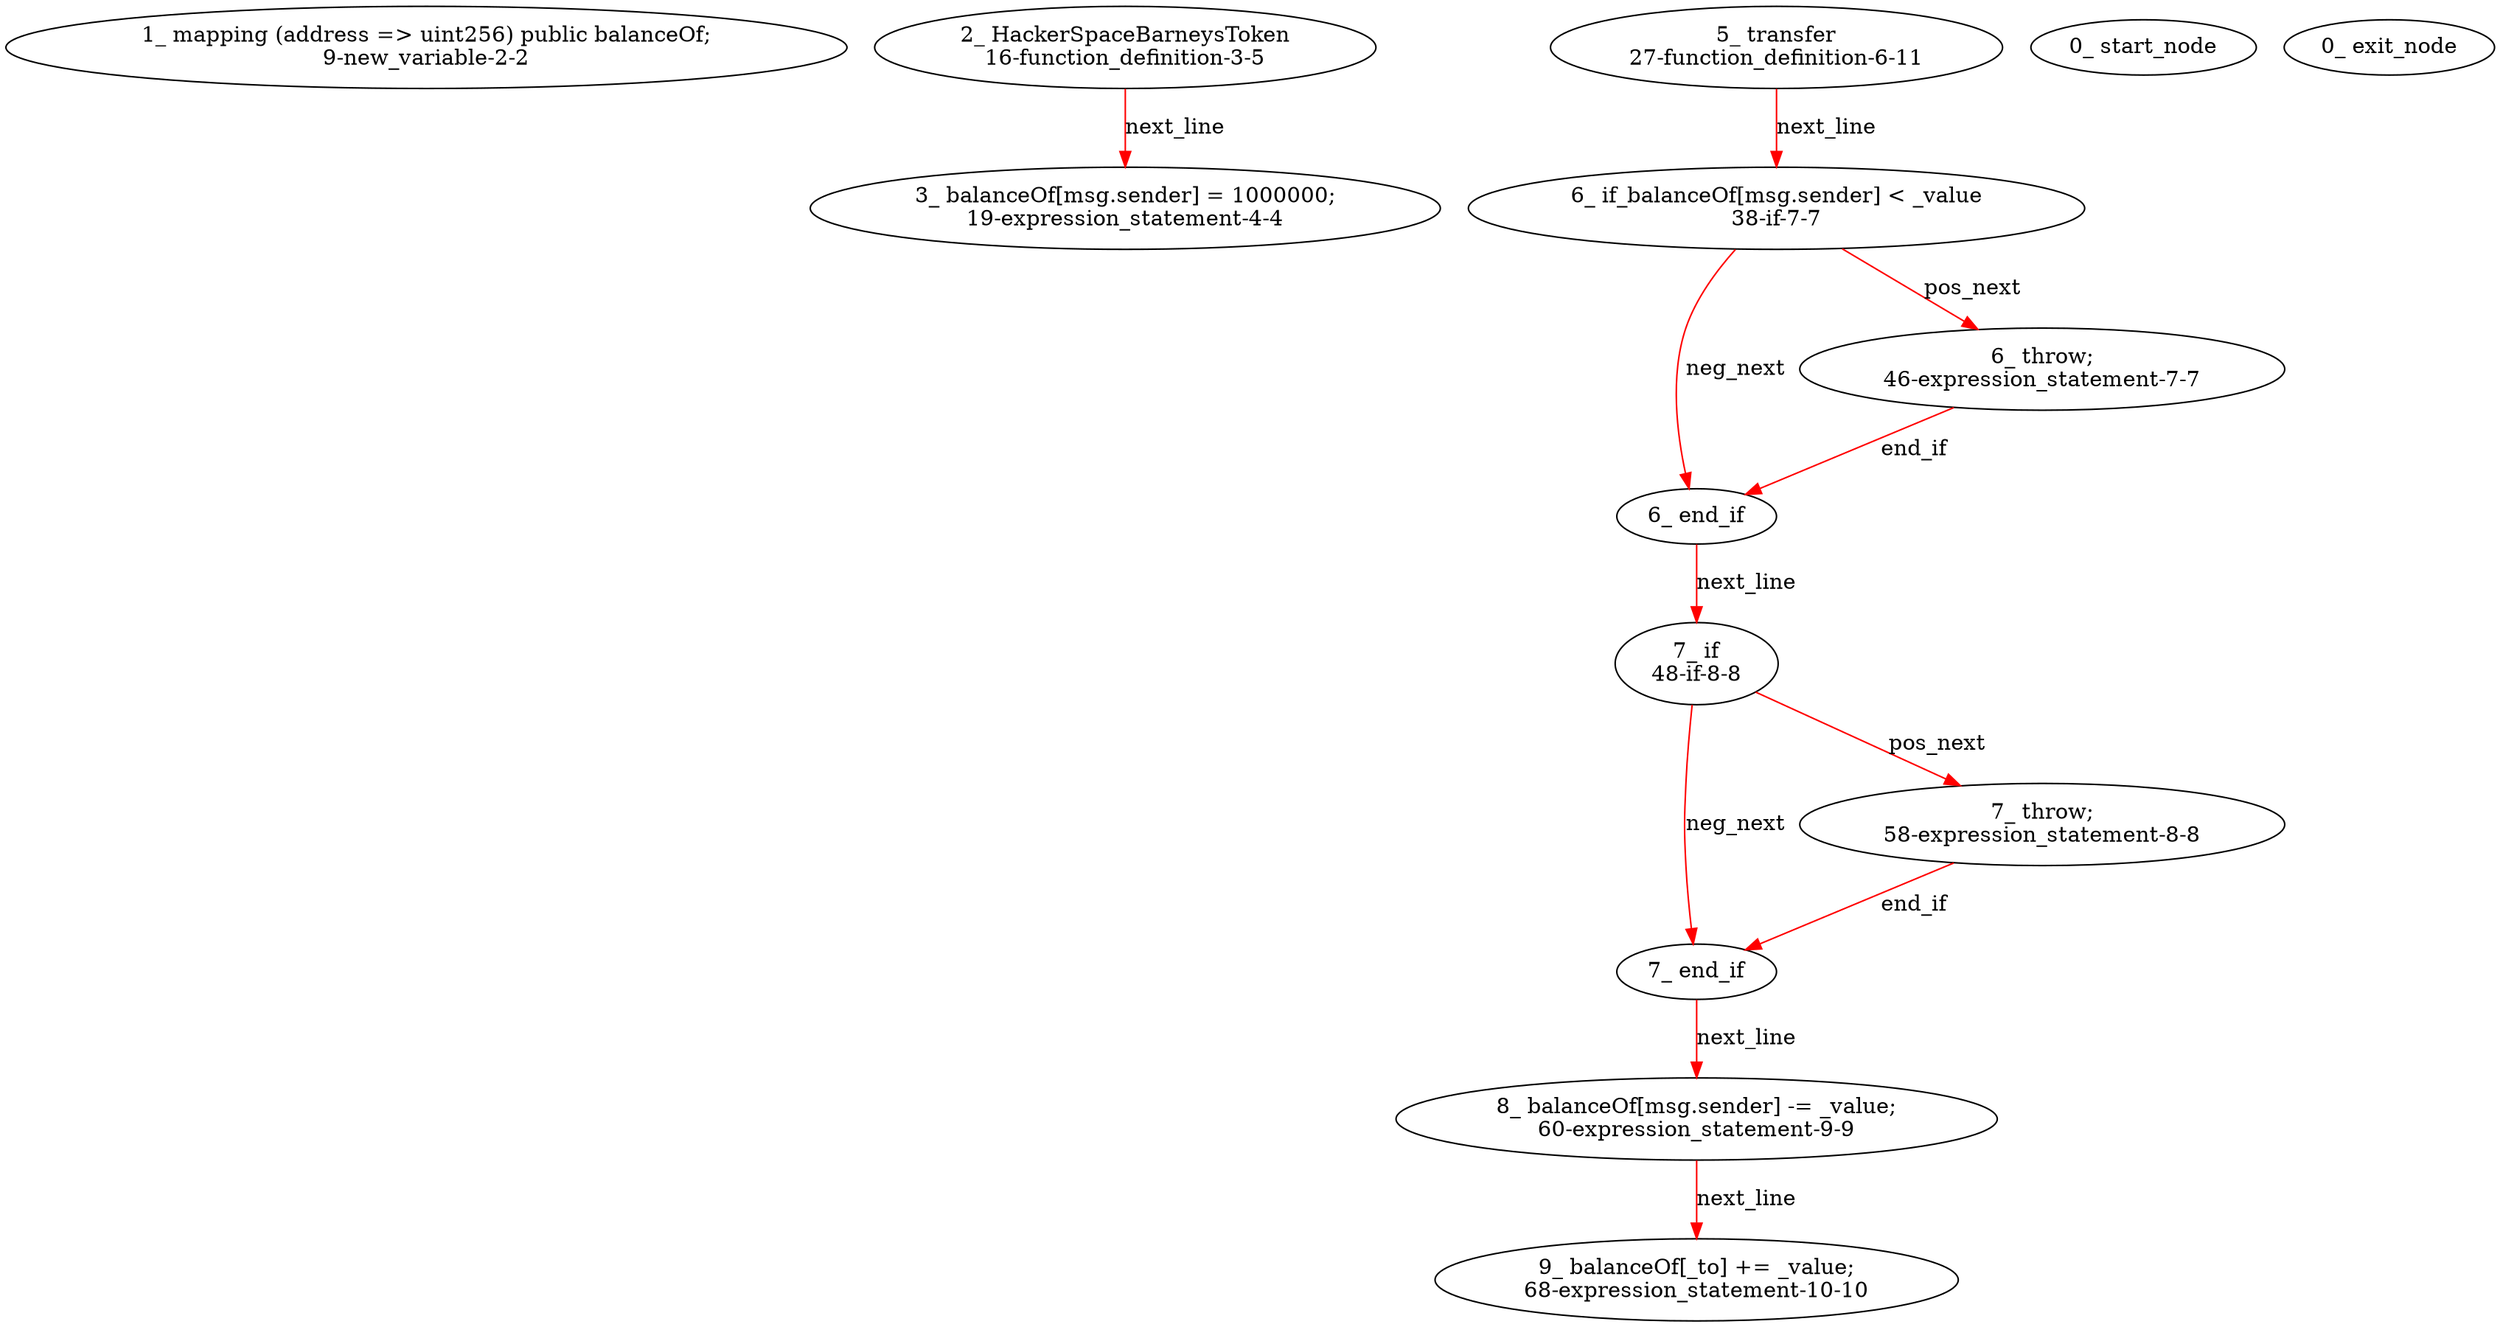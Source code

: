 digraph  {
9 [label="1_ mapping (address => uint256) public balanceOf;\n9-new_variable-2-2", type_label=new_variable];
16 [label="2_ HackerSpaceBarneysToken\n16-function_definition-3-5", type_label=function_definition];
19 [label="3_ balanceOf[msg.sender] = 1000000;\n19-expression_statement-4-4", type_label=expression_statement];
27 [label="5_ transfer\n27-function_definition-6-11", type_label=function_definition];
38 [label="6_ if_balanceOf[msg.sender] < _value\n38-if-7-7", type_label=if];
107 [label="6_ end_if", type_label=end_if];
46 [label="6_ throw;\n46-expression_statement-7-7", type_label=expression_statement];
48 [label="7_ if\n48-if-8-8", type_label=if];
117 [label="7_ end_if", type_label=end_if];
58 [label="7_ throw;\n58-expression_statement-8-8", type_label=expression_statement];
60 [label="8_ balanceOf[msg.sender] -= _value;\n60-expression_statement-9-9", type_label=expression_statement];
68 [label="9_ balanceOf[_to] += _value;\n68-expression_statement-10-10", type_label=expression_statement];
1 [label="0_ start_node", type_label=start];
2 [label="0_ exit_node", type_label=exit];
16 -> 19  [color=red, controlflow_type=next_line, edge_type=CFG_edge, key=0, label=next_line];
27 -> 38  [color=red, controlflow_type=next_line, edge_type=CFG_edge, key=0, label=next_line];
38 -> 46  [color=red, controlflow_type=pos_next, edge_type=CFG_edge, key=0, label=pos_next];
38 -> 107  [color=red, controlflow_type=neg_next, edge_type=CFG_edge, key=0, label=neg_next];
107 -> 48  [color=red, controlflow_type=next_line, edge_type=CFG_edge, key=0, label=next_line];
46 -> 107  [color=red, controlflow_type=end_if, edge_type=CFG_edge, key=0, label=end_if];
48 -> 58  [color=red, controlflow_type=pos_next, edge_type=CFG_edge, key=0, label=pos_next];
48 -> 117  [color=red, controlflow_type=neg_next, edge_type=CFG_edge, key=0, label=neg_next];
117 -> 60  [color=red, controlflow_type=next_line, edge_type=CFG_edge, key=0, label=next_line];
58 -> 117  [color=red, controlflow_type=end_if, edge_type=CFG_edge, key=0, label=end_if];
60 -> 68  [color=red, controlflow_type=next_line, edge_type=CFG_edge, key=0, label=next_line];
}
